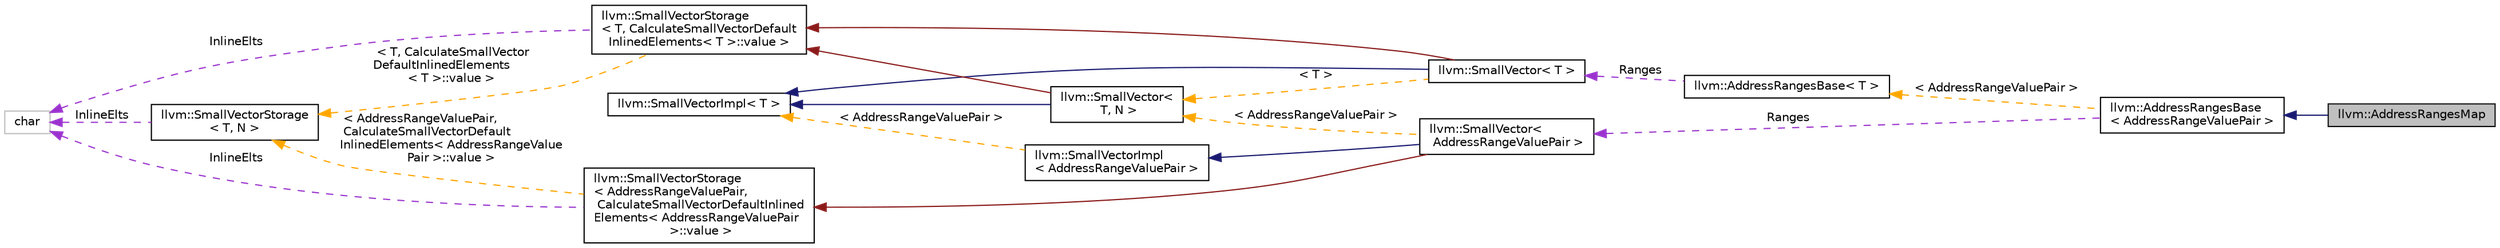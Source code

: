digraph "llvm::AddressRangesMap"
{
 // LATEX_PDF_SIZE
  bgcolor="transparent";
  edge [fontname="Helvetica",fontsize="10",labelfontname="Helvetica",labelfontsize="10"];
  node [fontname="Helvetica",fontsize="10",shape=record];
  rankdir="LR";
  Node1 [label="llvm::AddressRangesMap",height=0.2,width=0.4,color="black", fillcolor="grey75", style="filled", fontcolor="black",tooltip="AddressRangesMap class maps values to the address ranges."];
  Node2 -> Node1 [dir="back",color="midnightblue",fontsize="10",style="solid",fontname="Helvetica"];
  Node2 [label="llvm::AddressRangesBase\l\< AddressRangeValuePair \>",height=0.2,width=0.4,color="black",URL="$classllvm_1_1AddressRangesBase.html",tooltip=" "];
  Node3 -> Node2 [dir="back",color="darkorchid3",fontsize="10",style="dashed",label=" Ranges" ,fontname="Helvetica"];
  Node3 [label="llvm::SmallVector\<\l AddressRangeValuePair \>",height=0.2,width=0.4,color="black",URL="$classllvm_1_1SmallVector.html",tooltip=" "];
  Node4 -> Node3 [dir="back",color="midnightblue",fontsize="10",style="solid",fontname="Helvetica"];
  Node4 [label="llvm::SmallVectorImpl\l\< AddressRangeValuePair \>",height=0.2,width=0.4,color="black",URL="$classllvm_1_1SmallVectorImpl.html",tooltip=" "];
  Node5 -> Node4 [dir="back",color="orange",fontsize="10",style="dashed",label=" \< AddressRangeValuePair \>" ,fontname="Helvetica"];
  Node5 [label="llvm::SmallVectorImpl\< T \>",height=0.2,width=0.4,color="black",URL="$classllvm_1_1SmallVectorImpl.html",tooltip="This class consists of common code factored out of the SmallVector class to reduce code duplication b..."];
  Node6 -> Node3 [dir="back",color="firebrick4",fontsize="10",style="solid",fontname="Helvetica"];
  Node6 [label="llvm::SmallVectorStorage\l\< AddressRangeValuePair,\l CalculateSmallVectorDefaultInlined\lElements\< AddressRangeValuePair\l \>::value \>",height=0.2,width=0.4,color="black",URL="$structllvm_1_1SmallVectorStorage.html",tooltip=" "];
  Node7 -> Node6 [dir="back",color="darkorchid3",fontsize="10",style="dashed",label=" InlineElts" ,fontname="Helvetica"];
  Node7 [label="char",height=0.2,width=0.4,color="grey75",tooltip=" "];
  Node8 -> Node6 [dir="back",color="orange",fontsize="10",style="dashed",label=" \< AddressRangeValuePair,\l CalculateSmallVectorDefault\lInlinedElements\< AddressRangeValue\lPair \>::value \>" ,fontname="Helvetica"];
  Node8 [label="llvm::SmallVectorStorage\l\< T, N \>",height=0.2,width=0.4,color="black",URL="$structllvm_1_1SmallVectorStorage.html",tooltip="Storage for the SmallVector elements."];
  Node7 -> Node8 [dir="back",color="darkorchid3",fontsize="10",style="dashed",label=" InlineElts" ,fontname="Helvetica"];
  Node9 -> Node3 [dir="back",color="orange",fontsize="10",style="dashed",label=" \< AddressRangeValuePair \>" ,fontname="Helvetica"];
  Node9 [label="llvm::SmallVector\<\l T, N \>",height=0.2,width=0.4,color="black",URL="$classllvm_1_1SmallVector.html",tooltip="This is a 'vector' (really, a variable-sized array), optimized for the case when the array is small."];
  Node5 -> Node9 [dir="back",color="midnightblue",fontsize="10",style="solid",fontname="Helvetica"];
  Node10 -> Node9 [dir="back",color="firebrick4",fontsize="10",style="solid",fontname="Helvetica"];
  Node10 [label="llvm::SmallVectorStorage\l\< T, CalculateSmallVectorDefault\lInlinedElements\< T \>::value \>",height=0.2,width=0.4,color="black",URL="$structllvm_1_1SmallVectorStorage.html",tooltip=" "];
  Node7 -> Node10 [dir="back",color="darkorchid3",fontsize="10",style="dashed",label=" InlineElts" ,fontname="Helvetica"];
  Node8 -> Node10 [dir="back",color="orange",fontsize="10",style="dashed",label=" \< T, CalculateSmallVector\lDefaultInlinedElements\l\< T \>::value \>" ,fontname="Helvetica"];
  Node11 -> Node2 [dir="back",color="orange",fontsize="10",style="dashed",label=" \< AddressRangeValuePair \>" ,fontname="Helvetica"];
  Node11 [label="llvm::AddressRangesBase\< T \>",height=0.2,width=0.4,color="black",URL="$classllvm_1_1AddressRangesBase.html",tooltip="The AddressRangesBase class presents the base functionality for the normalized address ranges collect..."];
  Node12 -> Node11 [dir="back",color="darkorchid3",fontsize="10",style="dashed",label=" Ranges" ,fontname="Helvetica"];
  Node12 [label="llvm::SmallVector\< T \>",height=0.2,width=0.4,color="black",URL="$classllvm_1_1SmallVector.html",tooltip=" "];
  Node5 -> Node12 [dir="back",color="midnightblue",fontsize="10",style="solid",fontname="Helvetica"];
  Node10 -> Node12 [dir="back",color="firebrick4",fontsize="10",style="solid",fontname="Helvetica"];
  Node9 -> Node12 [dir="back",color="orange",fontsize="10",style="dashed",label=" \< T \>" ,fontname="Helvetica"];
}
